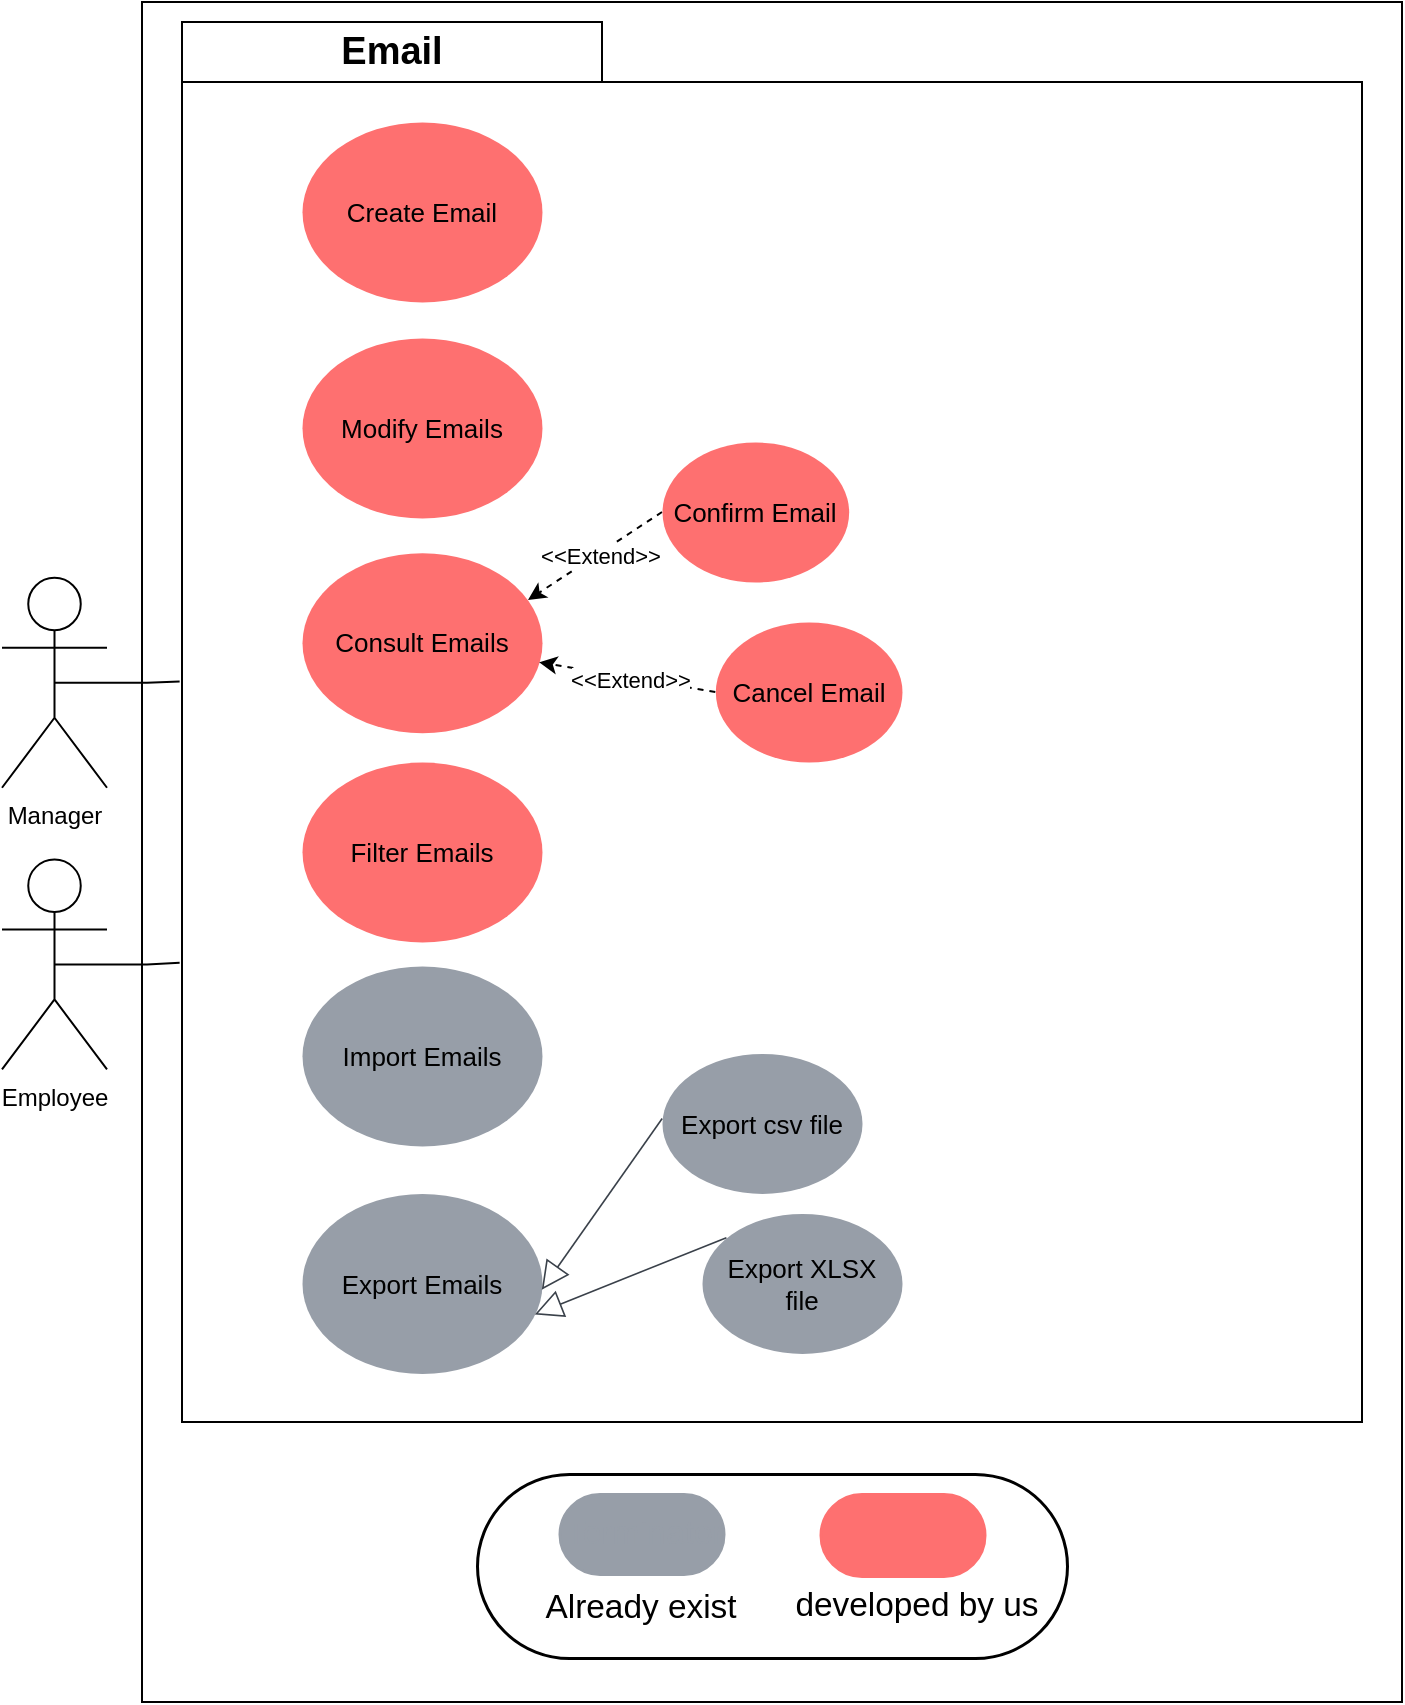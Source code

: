 <mxfile version="27.1.1">
  <diagram name="Page-1" id="5Rc6Ezho4QFnXNCgOh6-">
    <mxGraphModel dx="1869" dy="527" grid="1" gridSize="10" guides="1" tooltips="1" connect="1" arrows="1" fold="1" page="1" pageScale="1" pageWidth="827" pageHeight="1169" math="0" shadow="0">
      <root>
        <mxCell id="0" />
        <mxCell id="1" parent="0" />
        <mxCell id="T7Y7Nt0oXqHKT2gE6_8J-78" value="" style="rounded=0;whiteSpace=wrap;html=1;" parent="1" vertex="1">
          <mxGeometry x="-410" y="150" width="630" height="850" as="geometry" />
        </mxCell>
        <mxCell id="T7Y7Nt0oXqHKT2gE6_8J-1" value="Email" style="shape=folder;fontStyle=1;tabWidth=210;tabHeight=30;tabPosition=left;html=1;boundedLbl=1;labelInHeader=1;container=0;collapsible=0;whiteSpace=wrap;fontSize=19;" parent="1" vertex="1">
          <mxGeometry x="-390" y="160" width="590" height="700" as="geometry" />
        </mxCell>
        <mxCell id="T7Y7Nt0oXqHKT2gE6_8J-2" value="Manager" style="shape=umlActor;verticalLabelPosition=bottom;verticalAlign=top;html=1;outlineConnect=0;" parent="1" vertex="1">
          <mxGeometry x="-480" y="437.88" width="52.5" height="105" as="geometry" />
        </mxCell>
        <mxCell id="T7Y7Nt0oXqHKT2gE6_8J-5" value="Export csv file" style="html=1;overflow=block;blockSpacing=1;whiteSpace=wrap;ellipse;fontSize=13;spacing=3.8;strokeOpacity=0;fillOpacity=100;rounded=1;absoluteArcSize=1;arcSize=9;fillColor=#979ea8;strokeWidth=1.5;lucidId=2WIeNPYyiRF.;" parent="1" vertex="1">
          <mxGeometry x="-150.0" y="675.712" width="100" height="70" as="geometry" />
        </mxCell>
        <mxCell id="T7Y7Nt0oXqHKT2gE6_8J-6" value="Export XLSX file" style="html=1;overflow=block;blockSpacing=1;whiteSpace=wrap;ellipse;fontSize=13;spacing=3.8;strokeOpacity=0;fillOpacity=100;rounded=1;absoluteArcSize=1;arcSize=9;fillColor=#979ea8;strokeWidth=1.5;lucidId=oXIemN2lJ.WZ;" parent="1" vertex="1">
          <mxGeometry x="-130" y="755.712" width="100" height="70" as="geometry" />
        </mxCell>
        <mxCell id="T7Y7Nt0oXqHKT2gE6_8J-23" value="Import Emails" style="html=1;overflow=block;blockSpacing=1;whiteSpace=wrap;ellipse;fontSize=13;spacing=3.8;strokeOpacity=0;fillOpacity=100;rounded=1;absoluteArcSize=1;arcSize=9;fillColor=#979ea8;strokeWidth=1.5;lucidId=~yIeRCyaMfPm;" parent="1" vertex="1">
          <mxGeometry x="-330" y="631.996" width="120" height="90" as="geometry" />
        </mxCell>
        <mxCell id="T7Y7Nt0oXqHKT2gE6_8J-24" value="Modify Emails" style="html=1;overflow=block;blockSpacing=1;whiteSpace=wrap;ellipse;fontSize=13;spacing=3.8;strokeOpacity=0;fillOpacity=100;rounded=1;absoluteArcSize=1;arcSize=9;fillColor=#fe7070;strokeWidth=1.5;lucidId=1yIeQ48BPR4-;" parent="1" vertex="1">
          <mxGeometry x="-330" y="318.002" width="120" height="90" as="geometry" />
        </mxCell>
        <mxCell id="T7Y7Nt0oXqHKT2gE6_8J-25" value="Create Email" style="html=1;overflow=block;blockSpacing=1;whiteSpace=wrap;ellipse;fontSize=13;spacing=3.8;strokeOpacity=0;fillOpacity=100;rounded=1;absoluteArcSize=1;arcSize=9;fillColor=#fe7070;strokeWidth=1.5;lucidId=~xIeha3OeAVz;" parent="1" vertex="1">
          <mxGeometry x="-330" y="209.999" width="120" height="90" as="geometry" />
        </mxCell>
        <mxCell id="T7Y7Nt0oXqHKT2gE6_8J-26" value="Export Emails" style="html=1;overflow=block;blockSpacing=1;whiteSpace=wrap;ellipse;fontSize=13;spacing=3.8;strokeOpacity=0;fillOpacity=100;rounded=1;absoluteArcSize=1;arcSize=9;fillColor=#979ea8;strokeWidth=1.5;lucidId=1VIeGqV82j3G;" parent="1" vertex="1">
          <mxGeometry x="-330" y="745.713" width="120" height="90" as="geometry" />
        </mxCell>
        <mxCell id="T7Y7Nt0oXqHKT2gE6_8J-27" value="" style="html=1;jettySize=18;whiteSpace=wrap;fontSize=13;strokeColor=#3a414a;strokeOpacity=100;strokeWidth=0.8;rounded=0;startArrow=none;endArrow=block;endFill=0;endSize=12;exitX=0.122;exitY=0.173;exitPerimeter=0;entryX=0.97;entryY=0.672;entryPerimeter=0;lucidId=KYIeURdQv7Vc;" parent="1" source="T7Y7Nt0oXqHKT2gE6_8J-6" target="T7Y7Nt0oXqHKT2gE6_8J-26" edge="1">
          <mxGeometry width="100" height="100" relative="1" as="geometry">
            <Array as="points" />
          </mxGeometry>
        </mxCell>
        <mxCell id="T7Y7Nt0oXqHKT2gE6_8J-28" value="" style="html=1;jettySize=18;whiteSpace=wrap;fontSize=13;strokeColor=#3a414a;strokeOpacity=100;strokeWidth=0.8;rounded=0;startArrow=none;endArrow=block;endFill=0;endSize=12;exitX=0.001;exitY=0.465;exitPerimeter=0;entryX=0.999;entryY=0.535;entryPerimeter=0;lucidId=GYIe1NvaI2Ca;" parent="1" source="T7Y7Nt0oXqHKT2gE6_8J-5" target="T7Y7Nt0oXqHKT2gE6_8J-26" edge="1">
          <mxGeometry width="100" height="100" relative="1" as="geometry">
            <Array as="points" />
          </mxGeometry>
        </mxCell>
        <mxCell id="T7Y7Nt0oXqHKT2gE6_8J-29" value="Consult Emails" style="html=1;overflow=block;blockSpacing=1;whiteSpace=wrap;ellipse;fontSize=13;spacing=3.8;strokeOpacity=0;fillOpacity=100;rounded=1;absoluteArcSize=1;arcSize=9;fillColor=#fe7070;strokeWidth=1.5;lucidId=1yIeQ48BPR4-;" parent="1" vertex="1">
          <mxGeometry x="-330" y="425.353" width="120" height="90" as="geometry" />
        </mxCell>
        <mxCell id="T7Y7Nt0oXqHKT2gE6_8J-30" style="edgeStyle=orthogonalEdgeStyle;rounded=0;orthogonalLoop=1;jettySize=auto;html=1;exitX=0.5;exitY=0.5;exitDx=0;exitDy=0;exitPerimeter=0;entryX=-0.002;entryY=0.471;entryDx=0;entryDy=0;entryPerimeter=0;endArrow=none;startFill=0;" parent="1" source="T7Y7Nt0oXqHKT2gE6_8J-2" target="T7Y7Nt0oXqHKT2gE6_8J-1" edge="1">
          <mxGeometry relative="1" as="geometry" />
        </mxCell>
        <mxCell id="T7Y7Nt0oXqHKT2gE6_8J-31" value="Employee" style="shape=umlActor;verticalLabelPosition=bottom;verticalAlign=top;html=1;outlineConnect=0;" parent="1" vertex="1">
          <mxGeometry x="-480" y="578.71" width="52.5" height="105" as="geometry" />
        </mxCell>
        <mxCell id="T7Y7Nt0oXqHKT2gE6_8J-32" style="edgeStyle=orthogonalEdgeStyle;rounded=0;orthogonalLoop=1;jettySize=auto;html=1;exitX=0.5;exitY=0.5;exitDx=0;exitDy=0;exitPerimeter=0;entryX=-0.002;entryY=0.672;entryDx=0;entryDy=0;entryPerimeter=0;endArrow=none;startFill=0;" parent="1" source="T7Y7Nt0oXqHKT2gE6_8J-31" target="T7Y7Nt0oXqHKT2gE6_8J-1" edge="1">
          <mxGeometry relative="1" as="geometry" />
        </mxCell>
        <mxCell id="T7Y7Nt0oXqHKT2gE6_8J-67" value="Filter Emails" style="html=1;overflow=block;blockSpacing=1;whiteSpace=wrap;ellipse;fontSize=13;spacing=3.8;strokeOpacity=0;fillOpacity=100;rounded=1;absoluteArcSize=1;arcSize=9;fillColor=#fe7070;strokeWidth=1.5;lucidId=1yIeQ48BPR4-;" parent="1" vertex="1">
          <mxGeometry x="-330" y="530.003" width="120" height="90" as="geometry" />
        </mxCell>
        <mxCell id="T7Y7Nt0oXqHKT2gE6_8J-68" style="rounded=0;orthogonalLoop=1;jettySize=auto;html=1;exitX=0;exitY=0.5;exitDx=0;exitDy=0;dashed=1;" parent="1" source="T7Y7Nt0oXqHKT2gE6_8J-70" edge="1">
          <mxGeometry relative="1" as="geometry">
            <mxPoint x="-217" y="449" as="targetPoint" />
          </mxGeometry>
        </mxCell>
        <mxCell id="T7Y7Nt0oXqHKT2gE6_8J-69" value="&amp;lt;&amp;lt;Extend&amp;gt;&amp;gt;" style="edgeLabel;html=1;align=center;verticalAlign=middle;resizable=0;points=[];" parent="T7Y7Nt0oXqHKT2gE6_8J-68" vertex="1" connectable="0">
          <mxGeometry x="-0.036" y="1" relative="1" as="geometry">
            <mxPoint as="offset" />
          </mxGeometry>
        </mxCell>
        <mxCell id="T7Y7Nt0oXqHKT2gE6_8J-70" value="Confirm Email" style="html=1;overflow=block;blockSpacing=1;whiteSpace=wrap;ellipse;fontSize=13;spacing=3.8;strokeOpacity=0;fillOpacity=100;rounded=1;absoluteArcSize=1;arcSize=9;fillColor=#fe7070;strokeWidth=1.5;lucidId=1yIeQ48BPR4-;" parent="1" vertex="1">
          <mxGeometry x="-150" y="370.003" width="93.34" height="70" as="geometry" />
        </mxCell>
        <mxCell id="T7Y7Nt0oXqHKT2gE6_8J-75" style="rounded=0;orthogonalLoop=1;jettySize=auto;html=1;exitX=0;exitY=0.5;exitDx=0;exitDy=0;dashed=1;" parent="1" source="T7Y7Nt0oXqHKT2gE6_8J-77" target="T7Y7Nt0oXqHKT2gE6_8J-29" edge="1">
          <mxGeometry relative="1" as="geometry">
            <mxPoint x="-230.34" y="539.87" as="targetPoint" />
          </mxGeometry>
        </mxCell>
        <mxCell id="T7Y7Nt0oXqHKT2gE6_8J-76" value="&amp;lt;&amp;lt;Extend&amp;gt;&amp;gt;" style="edgeLabel;html=1;align=center;verticalAlign=middle;resizable=0;points=[];" parent="T7Y7Nt0oXqHKT2gE6_8J-75" vertex="1" connectable="0">
          <mxGeometry x="-0.036" y="1" relative="1" as="geometry">
            <mxPoint as="offset" />
          </mxGeometry>
        </mxCell>
        <mxCell id="T7Y7Nt0oXqHKT2gE6_8J-77" value="Cancel Email" style="html=1;overflow=block;blockSpacing=1;whiteSpace=wrap;ellipse;fontSize=13;spacing=3.8;strokeOpacity=0;fillOpacity=100;rounded=1;absoluteArcSize=1;arcSize=9;fillColor=#fe7070;strokeWidth=1.5;lucidId=1yIeQ48BPR4-;" parent="1" vertex="1">
          <mxGeometry x="-123.34" y="460.003" width="93.34" height="70" as="geometry" />
        </mxCell>
        <mxCell id="T7Y7Nt0oXqHKT2gE6_8J-79" value="" style="group" parent="1" vertex="1" connectable="0">
          <mxGeometry x="-242.5" y="886" width="295" height="92" as="geometry" />
        </mxCell>
        <mxCell id="T7Y7Nt0oXqHKT2gE6_8J-80" value="" style="html=1;overflow=block;blockSpacing=1;whiteSpace=wrap;fontSize=16.7;fontColor=default;spacing=3.8;strokeOpacity=100;fillOpacity=100;rounded=1;absoluteArcSize=1;arcSize=162;fillColor=#ffffff;strokeWidth=1.5;lucidId=qHtdmG4HjMHo;container=0;collapsible=0;" parent="T7Y7Nt0oXqHKT2gE6_8J-79" vertex="1">
          <mxGeometry width="295" height="92" as="geometry" />
        </mxCell>
        <mxCell id="T7Y7Nt0oXqHKT2gE6_8J-81" value="Terminator" style="html=1;overflow=block;blockSpacing=1;whiteSpace=wrap;fontSize=16.7;fontColor=#979ea8;spacing=3.8;strokeColor=#979ea8;strokeOpacity=100;fillOpacity=100;rounded=1;absoluteArcSize=1;arcSize=75;fillColor=#979ea8;strokeWidth=1.5;lucidId=IHtdpJWPwF3h;" parent="T7Y7Nt0oXqHKT2gE6_8J-79" vertex="1">
          <mxGeometry x="41.25" y="10" width="82" height="40" as="geometry" />
        </mxCell>
        <mxCell id="T7Y7Nt0oXqHKT2gE6_8J-82" value="" style="html=1;overflow=block;blockSpacing=1;whiteSpace=wrap;fontSize=16.7;fontColor=default;spacing=3.8;strokeColor=#fe7070;strokeOpacity=100;fillOpacity=100;rounded=1;absoluteArcSize=1;arcSize=82;fillColor=#fe7070;strokeWidth=1.5;lucidId=SHtdkWkZQMI-;" parent="T7Y7Nt0oXqHKT2gE6_8J-79" vertex="1">
          <mxGeometry x="171.75" y="10" width="82" height="41" as="geometry" />
        </mxCell>
        <mxCell id="T7Y7Nt0oXqHKT2gE6_8J-83" value="Already exist" style="html=1;overflow=block;blockSpacing=1;whiteSpace=wrap;fontSize=16.7;spacing=0;strokeOpacity=100;rounded=1;absoluteArcSize=1;arcSize=9;fillColor=none;strokeWidth=NaN;strokeColor=none;lucidId=mItdmbgDk1Mh;" parent="T7Y7Nt0oXqHKT2gE6_8J-79" vertex="1">
          <mxGeometry x="20" y="51" width="123" height="31" as="geometry" />
        </mxCell>
        <mxCell id="T7Y7Nt0oXqHKT2gE6_8J-84" value="developed by us" style="html=1;overflow=block;blockSpacing=1;whiteSpace=wrap;fontSize=16.7;spacing=0;strokeOpacity=100;rounded=1;absoluteArcSize=1;arcSize=9;fillColor=none;strokeWidth=NaN;strokeColor=none;lucidId=SItdEPhbv4RO;" parent="T7Y7Nt0oXqHKT2gE6_8J-79" vertex="1">
          <mxGeometry x="158.5" y="50" width="123" height="31" as="geometry" />
        </mxCell>
      </root>
    </mxGraphModel>
  </diagram>
</mxfile>
